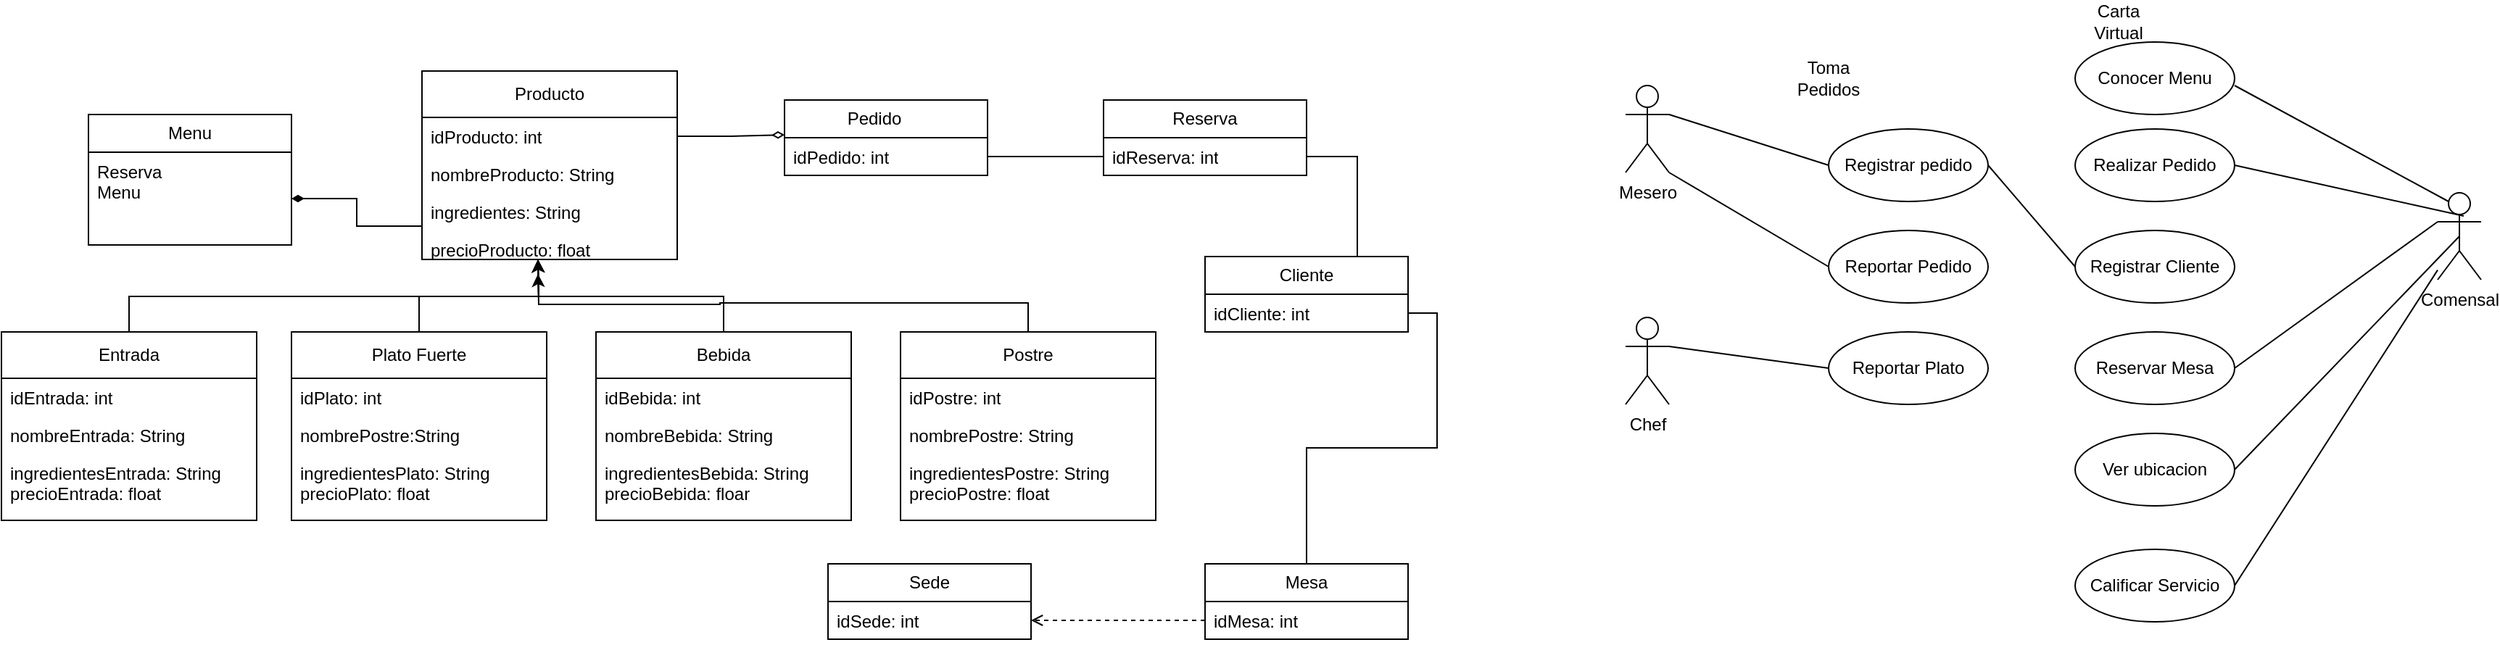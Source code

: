 <mxfile version="24.7.6">
  <diagram name="Página-1" id="G2sWfKvf4dPCezv2Hnkf">
    <mxGraphModel dx="1235" dy="614" grid="1" gridSize="10" guides="1" tooltips="1" connect="1" arrows="1" fold="1" page="1" pageScale="1" pageWidth="827" pageHeight="1169" math="0" shadow="0">
      <root>
        <mxCell id="0" />
        <mxCell id="1" parent="0" />
        <mxCell id="f06y7obUH4NQIh3004ks-6" value="Menu" style="swimlane;fontStyle=0;childLayout=stackLayout;horizontal=1;startSize=26;fillColor=none;horizontalStack=0;resizeParent=1;resizeParentMax=0;resizeLast=0;collapsible=1;marginBottom=0;whiteSpace=wrap;html=1;" vertex="1" parent="1">
          <mxGeometry x="80" y="90" width="140" height="90" as="geometry" />
        </mxCell>
        <mxCell id="f06y7obUH4NQIh3004ks-9" value="Reserva&lt;div&gt;Menu&lt;/div&gt;&lt;div&gt;&lt;br&gt;&lt;/div&gt;" style="text;strokeColor=none;fillColor=none;align=left;verticalAlign=top;spacingLeft=4;spacingRight=4;overflow=hidden;rotatable=0;points=[[0,0.5],[1,0.5]];portConstraint=eastwest;whiteSpace=wrap;html=1;" vertex="1" parent="f06y7obUH4NQIh3004ks-6">
          <mxGeometry y="26" width="140" height="64" as="geometry" />
        </mxCell>
        <mxCell id="f06y7obUH4NQIh3004ks-10" value="Producto" style="swimlane;fontStyle=0;childLayout=stackLayout;horizontal=1;startSize=32;fillColor=none;horizontalStack=0;resizeParent=1;resizeParentMax=0;resizeLast=0;collapsible=1;marginBottom=0;whiteSpace=wrap;html=1;" vertex="1" parent="1">
          <mxGeometry x="310" y="60" width="176" height="130" as="geometry" />
        </mxCell>
        <mxCell id="f06y7obUH4NQIh3004ks-11" value="idProducto: int&lt;div&gt;&lt;span style=&quot;white-space: pre;&quot;&gt;&#x9;&lt;/span&gt;&lt;br&gt;&lt;/div&gt;" style="text;strokeColor=none;fillColor=none;align=left;verticalAlign=top;spacingLeft=4;spacingRight=4;overflow=hidden;rotatable=0;points=[[0,0.5],[1,0.5]];portConstraint=eastwest;whiteSpace=wrap;html=1;" vertex="1" parent="f06y7obUH4NQIh3004ks-10">
          <mxGeometry y="32" width="176" height="26" as="geometry" />
        </mxCell>
        <mxCell id="f06y7obUH4NQIh3004ks-12" value="nombreProducto: String&lt;span style=&quot;white-space: pre;&quot;&gt;&#x9;&lt;/span&gt;&lt;span style=&quot;white-space: pre;&quot;&gt;&#x9;&lt;/span&gt;" style="text;strokeColor=none;fillColor=none;align=left;verticalAlign=top;spacingLeft=4;spacingRight=4;overflow=hidden;rotatable=0;points=[[0,0.5],[1,0.5]];portConstraint=eastwest;whiteSpace=wrap;html=1;" vertex="1" parent="f06y7obUH4NQIh3004ks-10">
          <mxGeometry y="58" width="176" height="26" as="geometry" />
        </mxCell>
        <mxCell id="f06y7obUH4NQIh3004ks-13" value="ingredientes: String" style="text;strokeColor=none;fillColor=none;align=left;verticalAlign=top;spacingLeft=4;spacingRight=4;overflow=hidden;rotatable=0;points=[[0,0.5],[1,0.5]];portConstraint=eastwest;whiteSpace=wrap;html=1;" vertex="1" parent="f06y7obUH4NQIh3004ks-10">
          <mxGeometry y="84" width="176" height="46" as="geometry" />
        </mxCell>
        <mxCell id="f06y7obUH4NQIh3004ks-15" value="precioProducto: float" style="text;strokeColor=none;fillColor=none;align=left;verticalAlign=top;spacingLeft=4;spacingRight=4;overflow=hidden;rotatable=0;points=[[0,0.5],[1,0.5]];portConstraint=eastwest;whiteSpace=wrap;html=1;" vertex="1" parent="1">
          <mxGeometry x="310" y="170" width="176" height="32" as="geometry" />
        </mxCell>
        <mxCell id="f06y7obUH4NQIh3004ks-16" value="Pedido&lt;span style=&quot;white-space: pre;&quot;&gt;&#x9;&lt;/span&gt;" style="swimlane;fontStyle=0;childLayout=stackLayout;horizontal=1;startSize=26;fillColor=none;horizontalStack=0;resizeParent=1;resizeParentMax=0;resizeLast=0;collapsible=1;marginBottom=0;whiteSpace=wrap;html=1;" vertex="1" parent="1">
          <mxGeometry x="560" y="80" width="140" height="52" as="geometry" />
        </mxCell>
        <mxCell id="f06y7obUH4NQIh3004ks-17" value="idPedido: int" style="text;strokeColor=none;fillColor=none;align=left;verticalAlign=top;spacingLeft=4;spacingRight=4;overflow=hidden;rotatable=0;points=[[0,0.5],[1,0.5]];portConstraint=eastwest;whiteSpace=wrap;html=1;" vertex="1" parent="f06y7obUH4NQIh3004ks-16">
          <mxGeometry y="26" width="140" height="26" as="geometry" />
        </mxCell>
        <mxCell id="f06y7obUH4NQIh3004ks-18" value="Mesero&lt;div&gt;&lt;br&gt;&lt;/div&gt;" style="shape=umlActor;verticalLabelPosition=bottom;verticalAlign=top;html=1;" vertex="1" parent="1">
          <mxGeometry x="1140" y="70" width="30" height="60" as="geometry" />
        </mxCell>
        <mxCell id="f06y7obUH4NQIh3004ks-19" value="Chef" style="shape=umlActor;verticalLabelPosition=bottom;verticalAlign=top;html=1;" vertex="1" parent="1">
          <mxGeometry x="1140" y="230" width="30" height="60" as="geometry" />
        </mxCell>
        <mxCell id="f06y7obUH4NQIh3004ks-23" value="Toma Pedidos" style="text;html=1;align=center;verticalAlign=middle;whiteSpace=wrap;rounded=0;" vertex="1" parent="1">
          <mxGeometry x="1250" y="50" width="60" height="30" as="geometry" />
        </mxCell>
        <mxCell id="f06y7obUH4NQIh3004ks-24" value="Registrar pedido&lt;span style=&quot;color: rgba(0, 0, 0, 0); font-family: monospace; font-size: 0px; text-align: start; text-wrap: nowrap;&quot;&gt;%3CmxGraphModel%3E%3Croot%3E%3CmxCell%20id%3D%220%22%2F%3E%3CmxCell%20id%3D%221%22%20parent%3D%220%22%2F%3E%3CmxCell%20id%3D%222%22%20value%3D%22Menu%22%20style%3D%22swimlane%3BfontStyle%3D0%3BchildLayout%3DstackLayout%3Bhorizontal%3D1%3BstartSize%3D26%3BfillColor%3Dnone%3BhorizontalStack%3D0%3BresizeParent%3D1%3BresizeParentMax%3D0%3BresizeLast%3D0%3Bcollapsible%3D1%3BmarginBottom%3D0%3BwhiteSpace%3Dwrap%3Bhtml%3D1%3B%22%20vertex%3D%221%22%20parent%3D%221%22%3E%3CmxGeometry%20x%3D%2280%22%20y%3D%2290%22%20width%3D%22140%22%20height%3D%2252%22%20as%3D%22geometry%22%2F%3E%3C%2FmxCell%3E%3CmxCell%20id%3D%223%22%20value%3D%22-nombreMiembro%22%20style%3D%22text%3BstrokeColor%3Dnone%3BfillColor%3Dnone%3Balign%3Dleft%3BverticalAlign%3Dtop%3BspacingLeft%3D4%3BspacingRight%3D4%3Boverflow%3Dhidden%3Brotatable%3D0%3Bpoints%3D%5B%5B0%2C0.5%5D%2C%5B1%2C0.5%5D%5D%3BportConstraint%3Deastwest%3BwhiteSpace%3Dwrap%3Bhtml%3D1%3B%22%20vertex%3D%221%22%20parent%3D%222%22%3E%3CmxGeometry%20y%3D%2226%22%20width%3D%22140%22%20height%3D%2226%22%20as%3D%22geometry%22%2F%3E%3C%2FmxCell%3E%3C%2Froot%3E%3C%2FmxGraphModel%3E&lt;/span&gt;" style="ellipse;whiteSpace=wrap;html=1;" vertex="1" parent="1">
          <mxGeometry x="1280" y="100" width="110" height="50" as="geometry" />
        </mxCell>
        <mxCell id="f06y7obUH4NQIh3004ks-25" value="Reportar Pedido" style="ellipse;whiteSpace=wrap;html=1;" vertex="1" parent="1">
          <mxGeometry x="1280" y="170" width="110" height="50" as="geometry" />
        </mxCell>
        <mxCell id="f06y7obUH4NQIh3004ks-26" value="Reportar Plato" style="ellipse;whiteSpace=wrap;html=1;" vertex="1" parent="1">
          <mxGeometry x="1280" y="240" width="110" height="50" as="geometry" />
        </mxCell>
        <mxCell id="f06y7obUH4NQIh3004ks-36" value="Conocer Menu&lt;span style=&quot;color: rgba(0, 0, 0, 0); font-family: monospace; font-size: 0px; text-align: start; text-wrap: nowrap;&quot;&gt;%3CmxGraphModel%3E%3Croot%3E%3CmxCell%20id%3D%220%22%2F%3E%3CmxCell%20id%3D%221%22%20parent%3D%220%22%2F%3E%3CmxCell%20id%3D%222%22%20value%3D%22Registrar%20pedido%26lt%3Bspan%20style%3D%26quot%3Bcolor%3A%20rgba(0%2C%200%2C%200%2C%200)%3B%20font-family%3A%20monospace%3B%20font-size%3A%200px%3B%20text-align%3A%20start%3B%20text-wrap%3A%20nowrap%3B%26quot%3B%26gt%3B%253CmxGraphModel%253E%253Croot%253E%253CmxCell%2520id%253D%25220%2522%252F%253E%253CmxCell%2520id%253D%25221%2522%2520parent%253D%25220%2522%252F%253E%253CmxCell%2520id%253D%25222%2522%2520value%253D%2522Menu%2522%2520style%253D%2522swimlane%253BfontStyle%253D0%253BchildLayout%253DstackLayout%253Bhorizontal%253D1%253BstartSize%253D26%253BfillColor%253Dnone%253BhorizontalStack%253D0%253BresizeParent%253D1%253BresizeParentMax%253D0%253BresizeLast%253D0%253Bcollapsible%253D1%253BmarginBottom%253D0%253BwhiteSpace%253Dwrap%253Bhtml%253D1%253B%2522%2520vertex%253D%25221%2522%2520parent%253D%25221%2522%253E%253CmxGeometry%2520x%253D%252280%2522%2520y%253D%252290%2522%2520width%253D%2522140%2522%2520height%253D%252252%2522%2520as%253D%2522geometry%2522%252F%253E%253C%252FmxCell%253E%253CmxCell%2520id%253D%25223%2522%2520value%253D%2522-nombreMiembro%2522%2520style%253D%2522text%253BstrokeColor%253Dnone%253BfillColor%253Dnone%253Balign%253Dleft%253BverticalAlign%253Dtop%253BspacingLeft%253D4%253BspacingRight%253D4%253Boverflow%253Dhidden%253Brotatable%253D0%253Bpoints%253D%255B%255B0%252C0.5%255D%252C%255B1%252C0.5%255D%255D%253BportConstraint%253Deastwest%253BwhiteSpace%253Dwrap%253Bhtml%253D1%253B%2522%2520vertex%253D%25221%2522%2520parent%253D%25222%2522%253E%253CmxGeometry%2520y%253D%252226%2522%2520width%253D%2522140%2522%2520height%253D%252226%2522%2520as%253D%2522geometry%2522%252F%253E%253C%252FmxCell%253E%253C%252Froot%253E%253C%252FmxGraphModel%253E%26lt%3B%2Fspan%26gt%3B%22%20style%3D%22ellipse%3BwhiteSpace%3Dwrap%3Bhtml%3D1%3B%22%20vertex%3D%221%22%20parent%3D%221%22%3E%3CmxGeometry%20x%3D%221100%22%20y%3D%22100%22%20width%3D%22110%22%20height%3D%2250%22%20as%3D%22geometry%22%2F%3E%3C%2FmxCell%3E%3C%2Froot%3E%3C%2FmxGraphModel%3E&lt;/span&gt;" style="ellipse;whiteSpace=wrap;html=1;" vertex="1" parent="1">
          <mxGeometry x="1450" y="40" width="110" height="50" as="geometry" />
        </mxCell>
        <mxCell id="f06y7obUH4NQIh3004ks-37" value="Realizar Pedido" style="ellipse;whiteSpace=wrap;html=1;" vertex="1" parent="1">
          <mxGeometry x="1450" y="100" width="110" height="50" as="geometry" />
        </mxCell>
        <mxCell id="f06y7obUH4NQIh3004ks-38" value="Registrar Cliente" style="ellipse;whiteSpace=wrap;html=1;" vertex="1" parent="1">
          <mxGeometry x="1450" y="170" width="110" height="50" as="geometry" />
        </mxCell>
        <mxCell id="f06y7obUH4NQIh3004ks-39" value="Reservar Mesa" style="ellipse;whiteSpace=wrap;html=1;" vertex="1" parent="1">
          <mxGeometry x="1450" y="240" width="110" height="50" as="geometry" />
        </mxCell>
        <mxCell id="f06y7obUH4NQIh3004ks-40" value="Ver ubicacion" style="ellipse;whiteSpace=wrap;html=1;" vertex="1" parent="1">
          <mxGeometry x="1450" y="310" width="110" height="50" as="geometry" />
        </mxCell>
        <mxCell id="f06y7obUH4NQIh3004ks-41" value="Calificar Servicio" style="ellipse;whiteSpace=wrap;html=1;" vertex="1" parent="1">
          <mxGeometry x="1450" y="390" width="110" height="50" as="geometry" />
        </mxCell>
        <mxCell id="f06y7obUH4NQIh3004ks-42" value="Comensal" style="shape=umlActor;verticalLabelPosition=bottom;verticalAlign=top;html=1;outlineConnect=0;" vertex="1" parent="1">
          <mxGeometry x="1700" y="144" width="30" height="60" as="geometry" />
        </mxCell>
        <mxCell id="f06y7obUH4NQIh3004ks-43" value="" style="endArrow=none;html=1;rounded=0;entryX=0.25;entryY=0.1;entryDx=0;entryDy=0;entryPerimeter=0;" edge="1" parent="1" target="f06y7obUH4NQIh3004ks-42">
          <mxGeometry width="50" height="50" relative="1" as="geometry">
            <mxPoint x="1560" y="70" as="sourcePoint" />
            <mxPoint x="1610" y="20" as="targetPoint" />
          </mxGeometry>
        </mxCell>
        <mxCell id="f06y7obUH4NQIh3004ks-44" value="" style="endArrow=none;html=1;rounded=0;entryX=0.25;entryY=0.1;entryDx=0;entryDy=0;entryPerimeter=0;exitX=1;exitY=0.5;exitDx=0;exitDy=0;" edge="1" parent="1" source="f06y7obUH4NQIh3004ks-37">
          <mxGeometry width="50" height="50" relative="1" as="geometry">
            <mxPoint x="1570" y="80" as="sourcePoint" />
            <mxPoint x="1718" y="160" as="targetPoint" />
          </mxGeometry>
        </mxCell>
        <mxCell id="f06y7obUH4NQIh3004ks-45" value="" style="endArrow=none;html=1;rounded=0;entryX=0;entryY=0.333;entryDx=0;entryDy=0;entryPerimeter=0;exitX=1;exitY=0.5;exitDx=0;exitDy=0;" edge="1" parent="1" source="f06y7obUH4NQIh3004ks-39" target="f06y7obUH4NQIh3004ks-42">
          <mxGeometry width="50" height="50" relative="1" as="geometry">
            <mxPoint x="1580" y="90" as="sourcePoint" />
            <mxPoint x="1728" y="170" as="targetPoint" />
          </mxGeometry>
        </mxCell>
        <mxCell id="f06y7obUH4NQIh3004ks-46" value="" style="endArrow=none;html=1;rounded=0;entryX=0.5;entryY=0.5;entryDx=0;entryDy=0;entryPerimeter=0;exitX=1;exitY=0.5;exitDx=0;exitDy=0;" edge="1" parent="1" source="f06y7obUH4NQIh3004ks-40" target="f06y7obUH4NQIh3004ks-42">
          <mxGeometry width="50" height="50" relative="1" as="geometry">
            <mxPoint x="1590" y="100" as="sourcePoint" />
            <mxPoint x="1738" y="180" as="targetPoint" />
          </mxGeometry>
        </mxCell>
        <mxCell id="f06y7obUH4NQIh3004ks-47" value="" style="endArrow=none;html=1;rounded=0;exitX=1;exitY=0.5;exitDx=0;exitDy=0;" edge="1" parent="1" source="f06y7obUH4NQIh3004ks-41" target="f06y7obUH4NQIh3004ks-42">
          <mxGeometry width="50" height="50" relative="1" as="geometry">
            <mxPoint x="1600" y="110" as="sourcePoint" />
            <mxPoint x="1748" y="190" as="targetPoint" />
          </mxGeometry>
        </mxCell>
        <mxCell id="f06y7obUH4NQIh3004ks-48" value="" style="endArrow=none;html=1;rounded=0;entryX=0;entryY=0.5;entryDx=0;entryDy=0;exitX=1;exitY=0.333;exitDx=0;exitDy=0;exitPerimeter=0;" edge="1" parent="1" source="f06y7obUH4NQIh3004ks-18" target="f06y7obUH4NQIh3004ks-24">
          <mxGeometry width="50" height="50" relative="1" as="geometry">
            <mxPoint x="1610" y="120" as="sourcePoint" />
            <mxPoint x="1758" y="200" as="targetPoint" />
          </mxGeometry>
        </mxCell>
        <mxCell id="f06y7obUH4NQIh3004ks-49" value="" style="endArrow=none;html=1;rounded=0;entryX=0;entryY=0.5;entryDx=0;entryDy=0;exitX=1;exitY=1;exitDx=0;exitDy=0;exitPerimeter=0;" edge="1" parent="1" source="f06y7obUH4NQIh3004ks-18" target="f06y7obUH4NQIh3004ks-25">
          <mxGeometry width="50" height="50" relative="1" as="geometry">
            <mxPoint x="1620" y="130" as="sourcePoint" />
            <mxPoint x="1768" y="210" as="targetPoint" />
          </mxGeometry>
        </mxCell>
        <mxCell id="f06y7obUH4NQIh3004ks-50" value="" style="endArrow=none;html=1;rounded=0;entryX=0;entryY=0.5;entryDx=0;entryDy=0;exitX=1;exitY=0.333;exitDx=0;exitDy=0;exitPerimeter=0;" edge="1" parent="1" source="f06y7obUH4NQIh3004ks-19" target="f06y7obUH4NQIh3004ks-26">
          <mxGeometry width="50" height="50" relative="1" as="geometry">
            <mxPoint x="1630" y="140" as="sourcePoint" />
            <mxPoint x="1778" y="220" as="targetPoint" />
          </mxGeometry>
        </mxCell>
        <mxCell id="f06y7obUH4NQIh3004ks-51" value="" style="endArrow=none;html=1;rounded=0;entryX=0;entryY=0.5;entryDx=0;entryDy=0;exitX=1;exitY=0.5;exitDx=0;exitDy=0;" edge="1" parent="1" source="f06y7obUH4NQIh3004ks-24" target="f06y7obUH4NQIh3004ks-38">
          <mxGeometry width="50" height="50" relative="1" as="geometry">
            <mxPoint x="1640" y="150" as="sourcePoint" />
            <mxPoint x="1788" y="230" as="targetPoint" />
          </mxGeometry>
        </mxCell>
        <mxCell id="f06y7obUH4NQIh3004ks-52" value="Carta Virtual" style="text;html=1;align=center;verticalAlign=middle;whiteSpace=wrap;rounded=0;" vertex="1" parent="1">
          <mxGeometry x="1450" y="11" width="60" height="30" as="geometry" />
        </mxCell>
        <mxCell id="f06y7obUH4NQIh3004ks-72" style="edgeStyle=orthogonalEdgeStyle;rounded=0;orthogonalLoop=1;jettySize=auto;html=1;exitX=0.5;exitY=0;exitDx=0;exitDy=0;" edge="1" parent="1" source="f06y7obUH4NQIh3004ks-53">
          <mxGeometry relative="1" as="geometry">
            <mxPoint x="390" y="190" as="targetPoint" />
          </mxGeometry>
        </mxCell>
        <mxCell id="f06y7obUH4NQIh3004ks-53" value="Entrada" style="swimlane;fontStyle=0;childLayout=stackLayout;horizontal=1;startSize=32;fillColor=none;horizontalStack=0;resizeParent=1;resizeParentMax=0;resizeLast=0;collapsible=1;marginBottom=0;whiteSpace=wrap;html=1;" vertex="1" parent="1">
          <mxGeometry x="20" y="240" width="176" height="130" as="geometry" />
        </mxCell>
        <mxCell id="f06y7obUH4NQIh3004ks-54" value="idEntrada: int&lt;div&gt;&lt;span style=&quot;white-space: pre;&quot;&gt;&#x9;&lt;/span&gt;&lt;br&gt;&lt;/div&gt;" style="text;strokeColor=none;fillColor=none;align=left;verticalAlign=top;spacingLeft=4;spacingRight=4;overflow=hidden;rotatable=0;points=[[0,0.5],[1,0.5]];portConstraint=eastwest;whiteSpace=wrap;html=1;" vertex="1" parent="f06y7obUH4NQIh3004ks-53">
          <mxGeometry y="32" width="176" height="26" as="geometry" />
        </mxCell>
        <mxCell id="f06y7obUH4NQIh3004ks-55" value="nombreEntrada: String&lt;span style=&quot;white-space: pre;&quot;&gt;&#x9;&lt;/span&gt;&lt;span style=&quot;white-space: pre;&quot;&gt;&#x9;&lt;/span&gt;" style="text;strokeColor=none;fillColor=none;align=left;verticalAlign=top;spacingLeft=4;spacingRight=4;overflow=hidden;rotatable=0;points=[[0,0.5],[1,0.5]];portConstraint=eastwest;whiteSpace=wrap;html=1;" vertex="1" parent="f06y7obUH4NQIh3004ks-53">
          <mxGeometry y="58" width="176" height="26" as="geometry" />
        </mxCell>
        <mxCell id="f06y7obUH4NQIh3004ks-56" value="ingredientesEntrada: String&lt;div&gt;precioEntrada: float&lt;/div&gt;" style="text;strokeColor=none;fillColor=none;align=left;verticalAlign=top;spacingLeft=4;spacingRight=4;overflow=hidden;rotatable=0;points=[[0,0.5],[1,0.5]];portConstraint=eastwest;whiteSpace=wrap;html=1;" vertex="1" parent="f06y7obUH4NQIh3004ks-53">
          <mxGeometry y="84" width="176" height="46" as="geometry" />
        </mxCell>
        <mxCell id="f06y7obUH4NQIh3004ks-74" style="edgeStyle=orthogonalEdgeStyle;rounded=0;orthogonalLoop=1;jettySize=auto;html=1;exitX=0.5;exitY=0;exitDx=0;exitDy=0;" edge="1" parent="1" source="f06y7obUH4NQIh3004ks-57">
          <mxGeometry relative="1" as="geometry">
            <mxPoint x="390" y="190" as="targetPoint" />
          </mxGeometry>
        </mxCell>
        <mxCell id="f06y7obUH4NQIh3004ks-57" value="Plato Fuerte" style="swimlane;fontStyle=0;childLayout=stackLayout;horizontal=1;startSize=32;fillColor=none;horizontalStack=0;resizeParent=1;resizeParentMax=0;resizeLast=0;collapsible=1;marginBottom=0;whiteSpace=wrap;html=1;" vertex="1" parent="1">
          <mxGeometry x="220" y="240" width="176" height="130" as="geometry" />
        </mxCell>
        <mxCell id="f06y7obUH4NQIh3004ks-58" value="idPlato: int&lt;div&gt;&lt;span style=&quot;white-space: pre;&quot;&gt;&#x9;&lt;/span&gt;&lt;br&gt;&lt;/div&gt;" style="text;strokeColor=none;fillColor=none;align=left;verticalAlign=top;spacingLeft=4;spacingRight=4;overflow=hidden;rotatable=0;points=[[0,0.5],[1,0.5]];portConstraint=eastwest;whiteSpace=wrap;html=1;" vertex="1" parent="f06y7obUH4NQIh3004ks-57">
          <mxGeometry y="32" width="176" height="26" as="geometry" />
        </mxCell>
        <mxCell id="f06y7obUH4NQIh3004ks-59" value="nombrePostre:String&lt;span style=&quot;white-space: pre;&quot;&gt;&#x9;&lt;/span&gt;&lt;span style=&quot;white-space: pre;&quot;&gt;&#x9;&lt;span style=&quot;white-space: pre;&quot;&gt;&#x9;&lt;/span&gt;&lt;/span&gt;" style="text;strokeColor=none;fillColor=none;align=left;verticalAlign=top;spacingLeft=4;spacingRight=4;overflow=hidden;rotatable=0;points=[[0,0.5],[1,0.5]];portConstraint=eastwest;whiteSpace=wrap;html=1;" vertex="1" parent="f06y7obUH4NQIh3004ks-57">
          <mxGeometry y="58" width="176" height="26" as="geometry" />
        </mxCell>
        <mxCell id="f06y7obUH4NQIh3004ks-60" value="ingredientesPlato: String&lt;div&gt;precioPlato: float&lt;/div&gt;" style="text;strokeColor=none;fillColor=none;align=left;verticalAlign=top;spacingLeft=4;spacingRight=4;overflow=hidden;rotatable=0;points=[[0,0.5],[1,0.5]];portConstraint=eastwest;whiteSpace=wrap;html=1;" vertex="1" parent="f06y7obUH4NQIh3004ks-57">
          <mxGeometry y="84" width="176" height="46" as="geometry" />
        </mxCell>
        <mxCell id="f06y7obUH4NQIh3004ks-69" style="edgeStyle=orthogonalEdgeStyle;rounded=0;orthogonalLoop=1;jettySize=auto;html=1;exitX=0.5;exitY=0;exitDx=0;exitDy=0;" edge="1" parent="1" source="f06y7obUH4NQIh3004ks-61">
          <mxGeometry relative="1" as="geometry">
            <mxPoint x="390" y="190" as="targetPoint" />
          </mxGeometry>
        </mxCell>
        <mxCell id="f06y7obUH4NQIh3004ks-61" value="Bebida" style="swimlane;fontStyle=0;childLayout=stackLayout;horizontal=1;startSize=32;fillColor=none;horizontalStack=0;resizeParent=1;resizeParentMax=0;resizeLast=0;collapsible=1;marginBottom=0;whiteSpace=wrap;html=1;" vertex="1" parent="1">
          <mxGeometry x="430" y="240" width="176" height="130" as="geometry" />
        </mxCell>
        <mxCell id="f06y7obUH4NQIh3004ks-62" value="idBebida: int&lt;div&gt;&lt;span style=&quot;white-space: pre;&quot;&gt;&#x9;&lt;/span&gt;&lt;br&gt;&lt;/div&gt;" style="text;strokeColor=none;fillColor=none;align=left;verticalAlign=top;spacingLeft=4;spacingRight=4;overflow=hidden;rotatable=0;points=[[0,0.5],[1,0.5]];portConstraint=eastwest;whiteSpace=wrap;html=1;" vertex="1" parent="f06y7obUH4NQIh3004ks-61">
          <mxGeometry y="32" width="176" height="26" as="geometry" />
        </mxCell>
        <mxCell id="f06y7obUH4NQIh3004ks-63" value="nombreBebida: String&lt;span style=&quot;white-space: pre;&quot;&gt;&#x9;&lt;/span&gt;&lt;span style=&quot;white-space: pre;&quot;&gt;&#x9;&lt;/span&gt;" style="text;strokeColor=none;fillColor=none;align=left;verticalAlign=top;spacingLeft=4;spacingRight=4;overflow=hidden;rotatable=0;points=[[0,0.5],[1,0.5]];portConstraint=eastwest;whiteSpace=wrap;html=1;" vertex="1" parent="f06y7obUH4NQIh3004ks-61">
          <mxGeometry y="58" width="176" height="26" as="geometry" />
        </mxCell>
        <mxCell id="f06y7obUH4NQIh3004ks-64" value="ingredientesBebida: String&lt;div&gt;precioBebida: floar&lt;/div&gt;" style="text;strokeColor=none;fillColor=none;align=left;verticalAlign=top;spacingLeft=4;spacingRight=4;overflow=hidden;rotatable=0;points=[[0,0.5],[1,0.5]];portConstraint=eastwest;whiteSpace=wrap;html=1;" vertex="1" parent="f06y7obUH4NQIh3004ks-61">
          <mxGeometry y="84" width="176" height="46" as="geometry" />
        </mxCell>
        <mxCell id="f06y7obUH4NQIh3004ks-76" style="edgeStyle=orthogonalEdgeStyle;rounded=0;orthogonalLoop=1;jettySize=auto;html=1;exitX=0.5;exitY=0;exitDx=0;exitDy=0;" edge="1" parent="1" source="f06y7obUH4NQIh3004ks-65">
          <mxGeometry relative="1" as="geometry">
            <mxPoint x="390" y="200" as="targetPoint" />
          </mxGeometry>
        </mxCell>
        <mxCell id="f06y7obUH4NQIh3004ks-65" value="Postre" style="swimlane;fontStyle=0;childLayout=stackLayout;horizontal=1;startSize=32;fillColor=none;horizontalStack=0;resizeParent=1;resizeParentMax=0;resizeLast=0;collapsible=1;marginBottom=0;whiteSpace=wrap;html=1;" vertex="1" parent="1">
          <mxGeometry x="640" y="240" width="176" height="130" as="geometry" />
        </mxCell>
        <mxCell id="f06y7obUH4NQIh3004ks-66" value="idPostre: int&lt;div&gt;&lt;span style=&quot;white-space: pre;&quot;&gt;&#x9;&lt;/span&gt;&lt;br&gt;&lt;/div&gt;" style="text;strokeColor=none;fillColor=none;align=left;verticalAlign=top;spacingLeft=4;spacingRight=4;overflow=hidden;rotatable=0;points=[[0,0.5],[1,0.5]];portConstraint=eastwest;whiteSpace=wrap;html=1;" vertex="1" parent="f06y7obUH4NQIh3004ks-65">
          <mxGeometry y="32" width="176" height="26" as="geometry" />
        </mxCell>
        <mxCell id="f06y7obUH4NQIh3004ks-67" value="nombrePostre: String&lt;span style=&quot;white-space: pre;&quot;&gt;&#x9;&lt;/span&gt;&lt;span style=&quot;white-space: pre;&quot;&gt;&#x9;&lt;/span&gt;" style="text;strokeColor=none;fillColor=none;align=left;verticalAlign=top;spacingLeft=4;spacingRight=4;overflow=hidden;rotatable=0;points=[[0,0.5],[1,0.5]];portConstraint=eastwest;whiteSpace=wrap;html=1;" vertex="1" parent="f06y7obUH4NQIh3004ks-65">
          <mxGeometry y="58" width="176" height="26" as="geometry" />
        </mxCell>
        <mxCell id="f06y7obUH4NQIh3004ks-68" value="ingredientesPostre: String&lt;div&gt;precioPostre: float&lt;/div&gt;" style="text;strokeColor=none;fillColor=none;align=left;verticalAlign=top;spacingLeft=4;spacingRight=4;overflow=hidden;rotatable=0;points=[[0,0.5],[1,0.5]];portConstraint=eastwest;whiteSpace=wrap;html=1;" vertex="1" parent="f06y7obUH4NQIh3004ks-65">
          <mxGeometry y="84" width="176" height="46" as="geometry" />
        </mxCell>
        <mxCell id="f06y7obUH4NQIh3004ks-77" style="edgeStyle=orthogonalEdgeStyle;rounded=0;orthogonalLoop=1;jettySize=auto;html=1;exitX=0;exitY=0.5;exitDx=0;exitDy=0;entryX=1;entryY=0.5;entryDx=0;entryDy=0;endArrow=diamondThin;endFill=1;" edge="1" parent="1" source="f06y7obUH4NQIh3004ks-13" target="f06y7obUH4NQIh3004ks-9">
          <mxGeometry relative="1" as="geometry" />
        </mxCell>
        <mxCell id="f06y7obUH4NQIh3004ks-78" style="edgeStyle=orthogonalEdgeStyle;rounded=0;orthogonalLoop=1;jettySize=auto;html=1;exitX=1;exitY=0.5;exitDx=0;exitDy=0;endArrow=diamondThin;endFill=0;" edge="1" parent="1" source="f06y7obUH4NQIh3004ks-11">
          <mxGeometry relative="1" as="geometry">
            <mxPoint x="560" y="104" as="targetPoint" />
          </mxGeometry>
        </mxCell>
        <mxCell id="f06y7obUH4NQIh3004ks-79" value="Reserva" style="swimlane;fontStyle=0;childLayout=stackLayout;horizontal=1;startSize=26;fillColor=none;horizontalStack=0;resizeParent=1;resizeParentMax=0;resizeLast=0;collapsible=1;marginBottom=0;whiteSpace=wrap;html=1;" vertex="1" parent="1">
          <mxGeometry x="780" y="80" width="140" height="52" as="geometry" />
        </mxCell>
        <mxCell id="f06y7obUH4NQIh3004ks-80" value="idReserva: int" style="text;strokeColor=none;fillColor=none;align=left;verticalAlign=top;spacingLeft=4;spacingRight=4;overflow=hidden;rotatable=0;points=[[0,0.5],[1,0.5]];portConstraint=eastwest;whiteSpace=wrap;html=1;" vertex="1" parent="f06y7obUH4NQIh3004ks-79">
          <mxGeometry y="26" width="140" height="26" as="geometry" />
        </mxCell>
        <mxCell id="f06y7obUH4NQIh3004ks-81" style="edgeStyle=orthogonalEdgeStyle;rounded=0;orthogonalLoop=1;jettySize=auto;html=1;exitX=1;exitY=0.5;exitDx=0;exitDy=0;entryX=0;entryY=0.5;entryDx=0;entryDy=0;endArrow=none;endFill=0;" edge="1" parent="1" source="f06y7obUH4NQIh3004ks-17" target="f06y7obUH4NQIh3004ks-80">
          <mxGeometry relative="1" as="geometry" />
        </mxCell>
        <mxCell id="f06y7obUH4NQIh3004ks-82" value="Cliente" style="swimlane;fontStyle=0;childLayout=stackLayout;horizontal=1;startSize=26;fillColor=none;horizontalStack=0;resizeParent=1;resizeParentMax=0;resizeLast=0;collapsible=1;marginBottom=0;whiteSpace=wrap;html=1;" vertex="1" parent="1">
          <mxGeometry x="850" y="188" width="140" height="52" as="geometry" />
        </mxCell>
        <mxCell id="f06y7obUH4NQIh3004ks-83" value="idCliente: int" style="text;strokeColor=none;fillColor=none;align=left;verticalAlign=top;spacingLeft=4;spacingRight=4;overflow=hidden;rotatable=0;points=[[0,0.5],[1,0.5]];portConstraint=eastwest;whiteSpace=wrap;html=1;" vertex="1" parent="f06y7obUH4NQIh3004ks-82">
          <mxGeometry y="26" width="140" height="26" as="geometry" />
        </mxCell>
        <mxCell id="f06y7obUH4NQIh3004ks-84" value="Mesa" style="swimlane;fontStyle=0;childLayout=stackLayout;horizontal=1;startSize=26;fillColor=none;horizontalStack=0;resizeParent=1;resizeParentMax=0;resizeLast=0;collapsible=1;marginBottom=0;whiteSpace=wrap;html=1;" vertex="1" parent="1">
          <mxGeometry x="850" y="400" width="140" height="52" as="geometry" />
        </mxCell>
        <mxCell id="f06y7obUH4NQIh3004ks-85" value="idMesa: int" style="text;strokeColor=none;fillColor=none;align=left;verticalAlign=top;spacingLeft=4;spacingRight=4;overflow=hidden;rotatable=0;points=[[0,0.5],[1,0.5]];portConstraint=eastwest;whiteSpace=wrap;html=1;" vertex="1" parent="f06y7obUH4NQIh3004ks-84">
          <mxGeometry y="26" width="140" height="26" as="geometry" />
        </mxCell>
        <mxCell id="f06y7obUH4NQIh3004ks-86" value="Sede" style="swimlane;fontStyle=0;childLayout=stackLayout;horizontal=1;startSize=26;fillColor=none;horizontalStack=0;resizeParent=1;resizeParentMax=0;resizeLast=0;collapsible=1;marginBottom=0;whiteSpace=wrap;html=1;" vertex="1" parent="1">
          <mxGeometry x="590" y="400" width="140" height="52" as="geometry" />
        </mxCell>
        <mxCell id="f06y7obUH4NQIh3004ks-87" value="idSede: int" style="text;strokeColor=none;fillColor=none;align=left;verticalAlign=top;spacingLeft=4;spacingRight=4;overflow=hidden;rotatable=0;points=[[0,0.5],[1,0.5]];portConstraint=eastwest;whiteSpace=wrap;html=1;" vertex="1" parent="f06y7obUH4NQIh3004ks-86">
          <mxGeometry y="26" width="140" height="26" as="geometry" />
        </mxCell>
        <mxCell id="f06y7obUH4NQIh3004ks-88" style="edgeStyle=orthogonalEdgeStyle;rounded=0;orthogonalLoop=1;jettySize=auto;html=1;exitX=1;exitY=0.5;exitDx=0;exitDy=0;entryX=0.75;entryY=0;entryDx=0;entryDy=0;endArrow=none;endFill=0;" edge="1" parent="1" source="f06y7obUH4NQIh3004ks-80" target="f06y7obUH4NQIh3004ks-82">
          <mxGeometry relative="1" as="geometry" />
        </mxCell>
        <mxCell id="f06y7obUH4NQIh3004ks-92" style="edgeStyle=orthogonalEdgeStyle;rounded=0;orthogonalLoop=1;jettySize=auto;html=1;exitX=1;exitY=0.5;exitDx=0;exitDy=0;entryX=0.5;entryY=0;entryDx=0;entryDy=0;endArrow=none;endFill=0;" edge="1" parent="1" source="f06y7obUH4NQIh3004ks-83" target="f06y7obUH4NQIh3004ks-84">
          <mxGeometry relative="1" as="geometry" />
        </mxCell>
        <mxCell id="f06y7obUH4NQIh3004ks-94" style="edgeStyle=orthogonalEdgeStyle;rounded=0;orthogonalLoop=1;jettySize=auto;html=1;exitX=0;exitY=0.5;exitDx=0;exitDy=0;entryX=1;entryY=0.5;entryDx=0;entryDy=0;dashed=1;endArrow=open;endFill=0;" edge="1" parent="1" source="f06y7obUH4NQIh3004ks-85" target="f06y7obUH4NQIh3004ks-87">
          <mxGeometry relative="1" as="geometry" />
        </mxCell>
      </root>
    </mxGraphModel>
  </diagram>
</mxfile>
